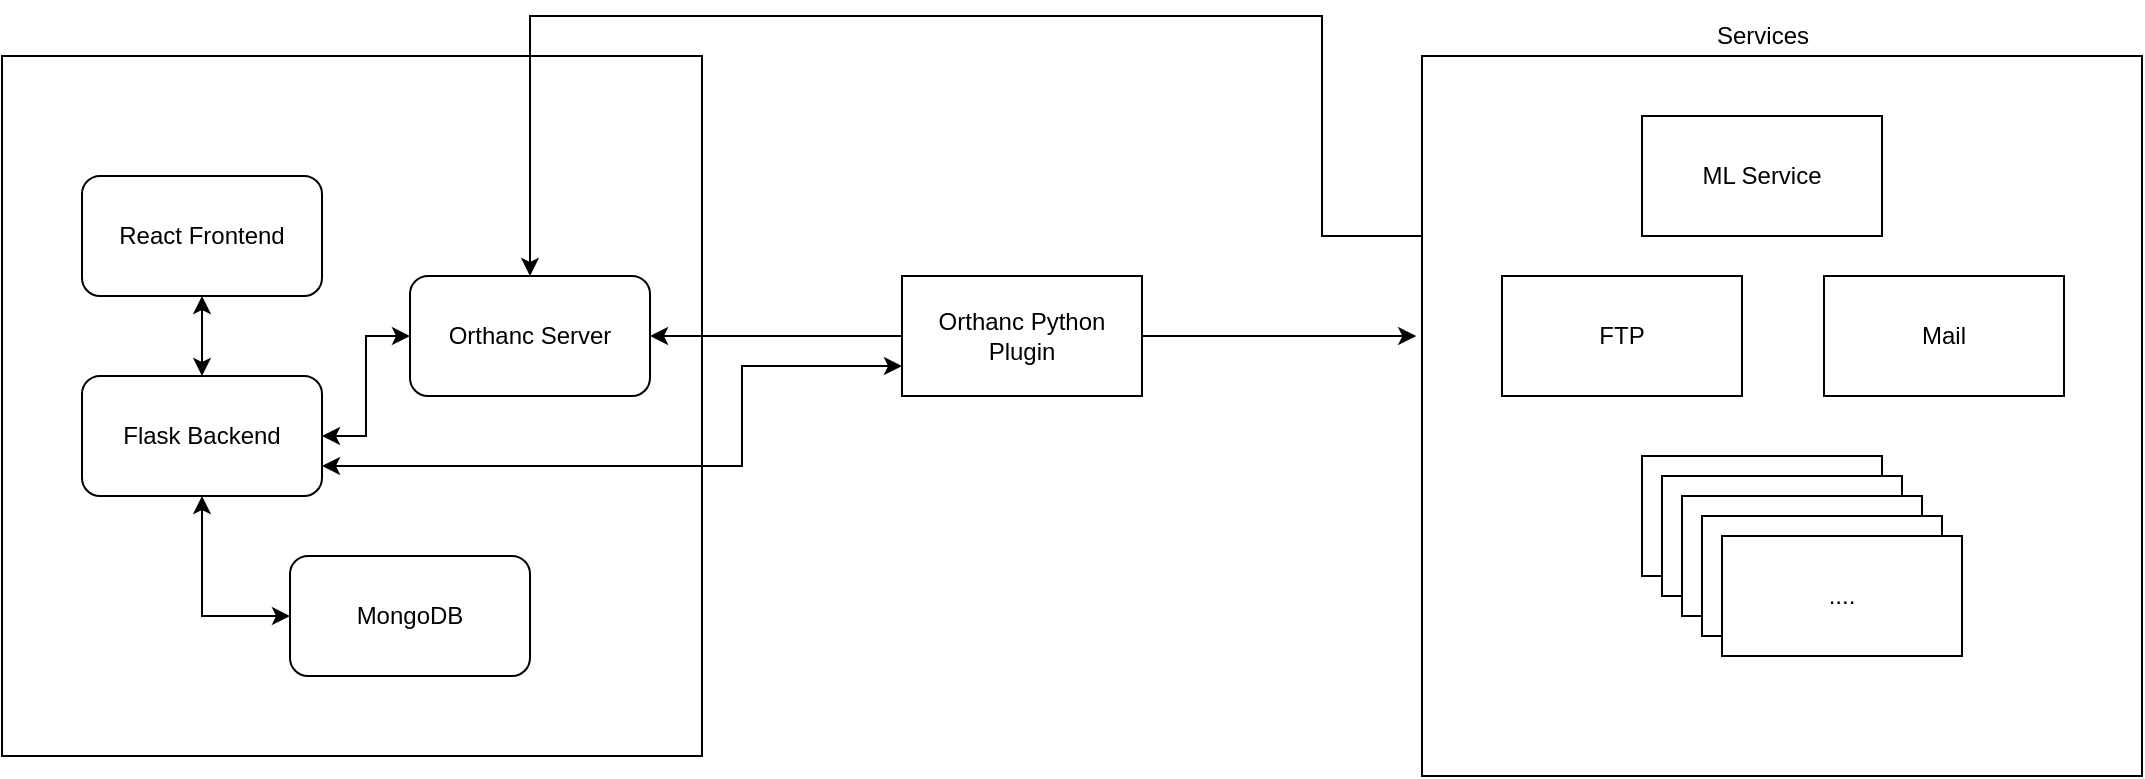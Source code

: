 <mxfile version="16.5.1" type="device"><diagram id="tJ_7IrV2N_rKaC3_pZW_" name="Seite-1"><mxGraphModel dx="1383" dy="1246" grid="1" gridSize="10" guides="1" tooltips="1" connect="1" arrows="1" fold="1" page="1" pageScale="1" pageWidth="827" pageHeight="1169" math="0" shadow="0"><root><mxCell id="0"/><mxCell id="1" parent="0"/><mxCell id="OjWt0mL6Q2QMg43XyfWg-1" value="" style="whiteSpace=wrap;html=1;aspect=fixed;" vertex="1" parent="1"><mxGeometry x="150" y="120" width="350" height="350" as="geometry"/></mxCell><mxCell id="OjWt0mL6Q2QMg43XyfWg-7" style="edgeStyle=orthogonalEdgeStyle;rounded=0;orthogonalLoop=1;jettySize=auto;html=1;exitX=0.5;exitY=1;exitDx=0;exitDy=0;entryX=0.5;entryY=0;entryDx=0;entryDy=0;startArrow=classic;startFill=1;" edge="1" parent="1" source="OjWt0mL6Q2QMg43XyfWg-2" target="OjWt0mL6Q2QMg43XyfWg-4"><mxGeometry relative="1" as="geometry"/></mxCell><mxCell id="OjWt0mL6Q2QMg43XyfWg-2" value="React Frontend" style="rounded=1;whiteSpace=wrap;html=1;" vertex="1" parent="1"><mxGeometry x="190" y="180" width="120" height="60" as="geometry"/></mxCell><mxCell id="OjWt0mL6Q2QMg43XyfWg-6" style="edgeStyle=orthogonalEdgeStyle;rounded=0;orthogonalLoop=1;jettySize=auto;html=1;exitX=0;exitY=0.5;exitDx=0;exitDy=0;entryX=1;entryY=0.5;entryDx=0;entryDy=0;startArrow=classic;startFill=1;" edge="1" parent="1" source="OjWt0mL6Q2QMg43XyfWg-3" target="OjWt0mL6Q2QMg43XyfWg-4"><mxGeometry relative="1" as="geometry"/></mxCell><mxCell id="OjWt0mL6Q2QMg43XyfWg-3" value="Orthanc Server" style="rounded=1;whiteSpace=wrap;html=1;" vertex="1" parent="1"><mxGeometry x="354" y="230" width="120" height="60" as="geometry"/></mxCell><mxCell id="OjWt0mL6Q2QMg43XyfWg-8" style="edgeStyle=orthogonalEdgeStyle;rounded=0;orthogonalLoop=1;jettySize=auto;html=1;exitX=0.5;exitY=1;exitDx=0;exitDy=0;entryX=0;entryY=0.5;entryDx=0;entryDy=0;startArrow=classic;startFill=1;" edge="1" parent="1" source="OjWt0mL6Q2QMg43XyfWg-4" target="OjWt0mL6Q2QMg43XyfWg-5"><mxGeometry relative="1" as="geometry"/></mxCell><mxCell id="OjWt0mL6Q2QMg43XyfWg-4" value="Flask Backend" style="rounded=1;whiteSpace=wrap;html=1;" vertex="1" parent="1"><mxGeometry x="190" y="280" width="120" height="60" as="geometry"/></mxCell><mxCell id="OjWt0mL6Q2QMg43XyfWg-5" value="MongoDB" style="rounded=1;whiteSpace=wrap;html=1;" vertex="1" parent="1"><mxGeometry x="294" y="370" width="120" height="60" as="geometry"/></mxCell><mxCell id="OjWt0mL6Q2QMg43XyfWg-10" style="edgeStyle=orthogonalEdgeStyle;rounded=0;orthogonalLoop=1;jettySize=auto;html=1;exitX=0;exitY=0.5;exitDx=0;exitDy=0;entryX=1;entryY=0.5;entryDx=0;entryDy=0;startArrow=none;startFill=0;" edge="1" parent="1" source="OjWt0mL6Q2QMg43XyfWg-9" target="OjWt0mL6Q2QMg43XyfWg-3"><mxGeometry relative="1" as="geometry"/></mxCell><mxCell id="OjWt0mL6Q2QMg43XyfWg-23" style="edgeStyle=orthogonalEdgeStyle;rounded=0;orthogonalLoop=1;jettySize=auto;html=1;exitX=0;exitY=0.75;exitDx=0;exitDy=0;entryX=1;entryY=0.75;entryDx=0;entryDy=0;startArrow=classic;startFill=1;" edge="1" parent="1" source="OjWt0mL6Q2QMg43XyfWg-9" target="OjWt0mL6Q2QMg43XyfWg-4"><mxGeometry relative="1" as="geometry"><Array as="points"><mxPoint x="520" y="275"/><mxPoint x="520" y="325"/></Array></mxGeometry></mxCell><mxCell id="OjWt0mL6Q2QMg43XyfWg-24" style="edgeStyle=orthogonalEdgeStyle;rounded=0;orthogonalLoop=1;jettySize=auto;html=1;exitX=1;exitY=0.5;exitDx=0;exitDy=0;entryX=-0.008;entryY=0.389;entryDx=0;entryDy=0;entryPerimeter=0;startArrow=none;startFill=0;" edge="1" parent="1" source="OjWt0mL6Q2QMg43XyfWg-9" target="OjWt0mL6Q2QMg43XyfWg-11"><mxGeometry relative="1" as="geometry"/></mxCell><mxCell id="OjWt0mL6Q2QMg43XyfWg-9" value="Orthanc Python Plugin" style="rounded=0;whiteSpace=wrap;html=1;" vertex="1" parent="1"><mxGeometry x="600" y="230" width="120" height="60" as="geometry"/></mxCell><mxCell id="OjWt0mL6Q2QMg43XyfWg-25" style="edgeStyle=orthogonalEdgeStyle;rounded=0;orthogonalLoop=1;jettySize=auto;html=1;exitX=0;exitY=0.25;exitDx=0;exitDy=0;entryX=0.5;entryY=0;entryDx=0;entryDy=0;startArrow=none;startFill=0;" edge="1" parent="1" source="OjWt0mL6Q2QMg43XyfWg-11" target="OjWt0mL6Q2QMg43XyfWg-3"><mxGeometry relative="1" as="geometry"><Array as="points"><mxPoint x="810" y="210"/><mxPoint x="810" y="100"/><mxPoint x="414" y="100"/></Array></mxGeometry></mxCell><mxCell id="OjWt0mL6Q2QMg43XyfWg-11" value="" style="whiteSpace=wrap;html=1;aspect=fixed;" vertex="1" parent="1"><mxGeometry x="860" y="120" width="360" height="360" as="geometry"/></mxCell><mxCell id="OjWt0mL6Q2QMg43XyfWg-12" value="ML Service" style="rounded=0;whiteSpace=wrap;html=1;" vertex="1" parent="1"><mxGeometry x="970" y="150" width="120" height="60" as="geometry"/></mxCell><mxCell id="OjWt0mL6Q2QMg43XyfWg-13" value="...." style="rounded=0;whiteSpace=wrap;html=1;" vertex="1" parent="1"><mxGeometry x="970" y="320" width="120" height="60" as="geometry"/></mxCell><mxCell id="OjWt0mL6Q2QMg43XyfWg-14" value="Mail" style="rounded=0;whiteSpace=wrap;html=1;" vertex="1" parent="1"><mxGeometry x="1061" y="230" width="120" height="60" as="geometry"/></mxCell><mxCell id="OjWt0mL6Q2QMg43XyfWg-15" value="Services" style="text;html=1;align=center;verticalAlign=middle;resizable=0;points=[];autosize=1;strokeColor=none;fillColor=none;" vertex="1" parent="1"><mxGeometry x="1000" y="100" width="60" height="20" as="geometry"/></mxCell><mxCell id="OjWt0mL6Q2QMg43XyfWg-18" value="FTP" style="rounded=0;whiteSpace=wrap;html=1;" vertex="1" parent="1"><mxGeometry x="900" y="230" width="120" height="60" as="geometry"/></mxCell><mxCell id="OjWt0mL6Q2QMg43XyfWg-19" value="...." style="rounded=0;whiteSpace=wrap;html=1;" vertex="1" parent="1"><mxGeometry x="980" y="330" width="120" height="60" as="geometry"/></mxCell><mxCell id="OjWt0mL6Q2QMg43XyfWg-20" value="...." style="rounded=0;whiteSpace=wrap;html=1;" vertex="1" parent="1"><mxGeometry x="990" y="340" width="120" height="60" as="geometry"/></mxCell><mxCell id="OjWt0mL6Q2QMg43XyfWg-21" value="...." style="rounded=0;whiteSpace=wrap;html=1;" vertex="1" parent="1"><mxGeometry x="1000" y="350" width="120" height="60" as="geometry"/></mxCell><mxCell id="OjWt0mL6Q2QMg43XyfWg-22" value="...." style="rounded=0;whiteSpace=wrap;html=1;" vertex="1" parent="1"><mxGeometry x="1010" y="360" width="120" height="60" as="geometry"/></mxCell></root></mxGraphModel></diagram></mxfile>